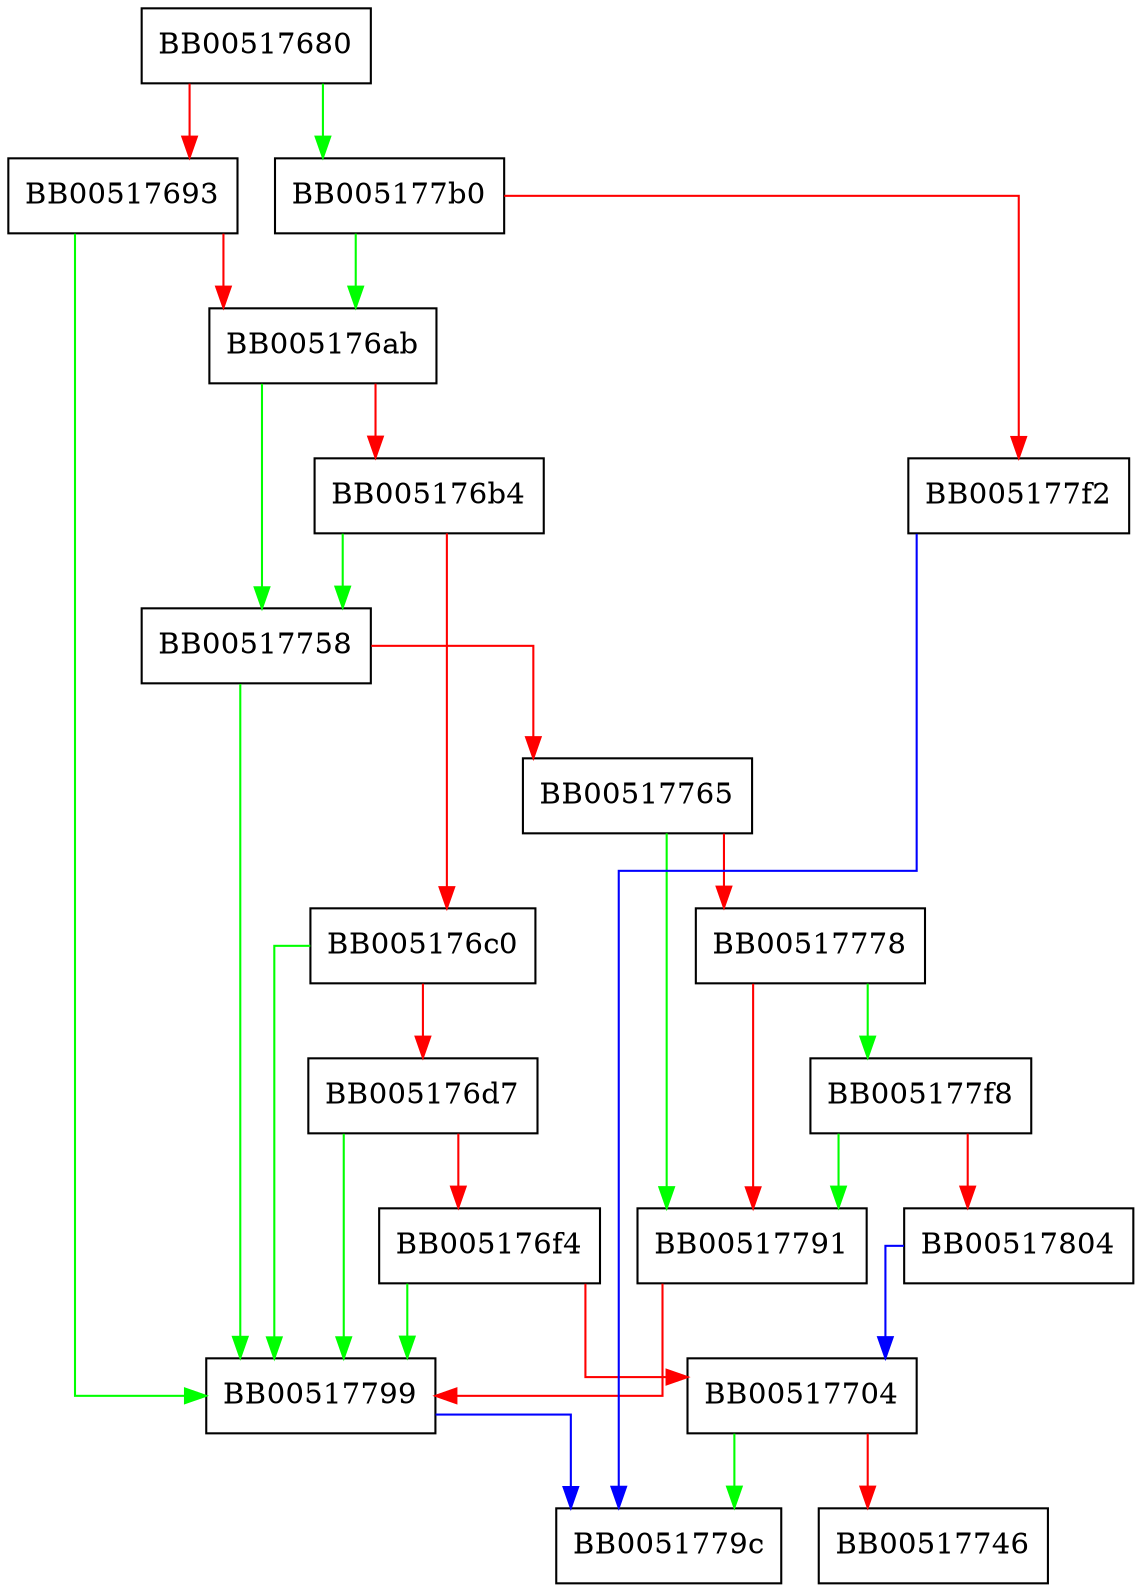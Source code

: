 digraph ASN1_TIME_to_generalizedtime {
  node [shape="box"];
  graph [splines=ortho];
  BB00517680 -> BB005177b0 [color="green"];
  BB00517680 -> BB00517693 [color="red"];
  BB00517693 -> BB00517799 [color="green"];
  BB00517693 -> BB005176ab [color="red"];
  BB005176ab -> BB00517758 [color="green"];
  BB005176ab -> BB005176b4 [color="red"];
  BB005176b4 -> BB00517758 [color="green"];
  BB005176b4 -> BB005176c0 [color="red"];
  BB005176c0 -> BB00517799 [color="green"];
  BB005176c0 -> BB005176d7 [color="red"];
  BB005176d7 -> BB00517799 [color="green"];
  BB005176d7 -> BB005176f4 [color="red"];
  BB005176f4 -> BB00517799 [color="green"];
  BB005176f4 -> BB00517704 [color="red"];
  BB00517704 -> BB0051779c [color="green"];
  BB00517704 -> BB00517746 [color="red"];
  BB00517758 -> BB00517799 [color="green"];
  BB00517758 -> BB00517765 [color="red"];
  BB00517765 -> BB00517791 [color="green"];
  BB00517765 -> BB00517778 [color="red"];
  BB00517778 -> BB005177f8 [color="green"];
  BB00517778 -> BB00517791 [color="red"];
  BB00517791 -> BB00517799 [color="red"];
  BB00517799 -> BB0051779c [color="blue"];
  BB005177b0 -> BB005176ab [color="green"];
  BB005177b0 -> BB005177f2 [color="red"];
  BB005177f2 -> BB0051779c [color="blue"];
  BB005177f8 -> BB00517791 [color="green"];
  BB005177f8 -> BB00517804 [color="red"];
  BB00517804 -> BB00517704 [color="blue"];
}